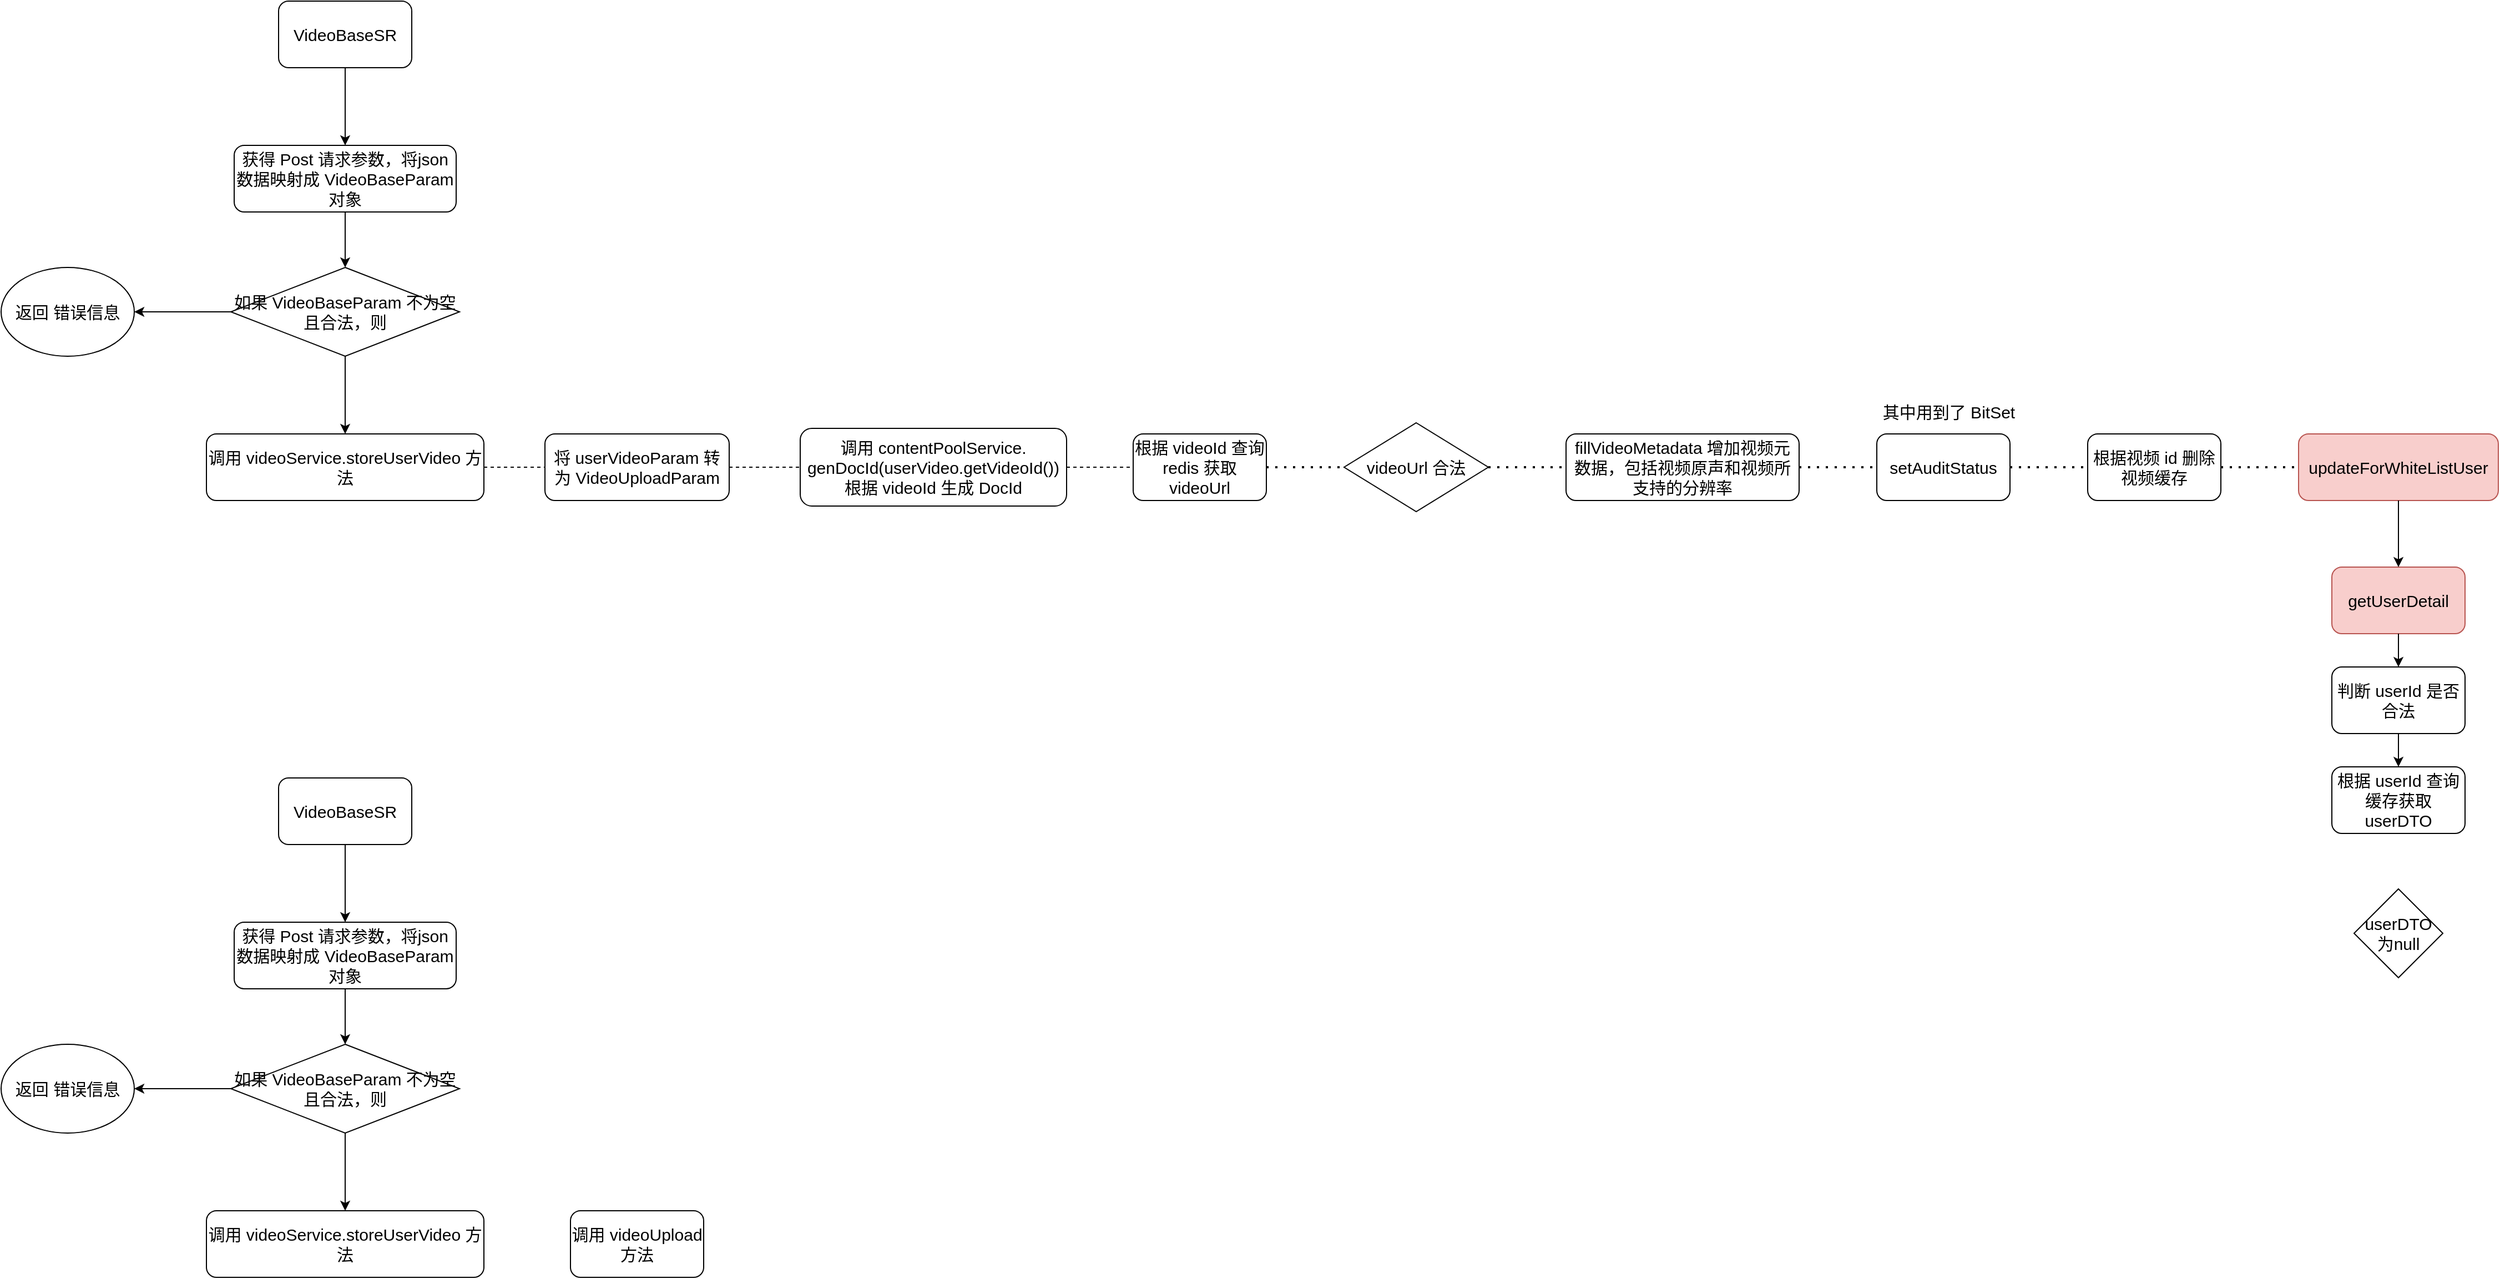 <mxfile version="14.9.6" type="github">
  <diagram id="a6OnzV1Ndyk_DHkABWHQ" name="第 1 页">
    <mxGraphModel dx="1865" dy="652" grid="1" gridSize="10" guides="1" tooltips="1" connect="1" arrows="1" fold="1" page="1" pageScale="1" pageWidth="827" pageHeight="1169" math="0" shadow="0">
      <root>
        <mxCell id="0" />
        <mxCell id="1" parent="0" />
        <mxCell id="ii8zYGcmFe8xObhYAkSk-1" value="VideoBaseSR" style="rounded=1;whiteSpace=wrap;html=1;fontSize=15;" parent="1" vertex="1">
          <mxGeometry x="150" y="60" width="120" height="60" as="geometry" />
        </mxCell>
        <mxCell id="ii8zYGcmFe8xObhYAkSk-2" value="获得 Post 请求参数，将json数据映射成&amp;nbsp;VideoBaseParam 对象" style="rounded=1;whiteSpace=wrap;html=1;fontSize=15;" parent="1" vertex="1">
          <mxGeometry x="110" y="190" width="200" height="60" as="geometry" />
        </mxCell>
        <mxCell id="ii8zYGcmFe8xObhYAkSk-4" value="调用&amp;nbsp;videoService.storeUserVideo 方法" style="rounded=1;whiteSpace=wrap;html=1;fontSize=15;" parent="1" vertex="1">
          <mxGeometry x="85" y="450" width="250" height="60" as="geometry" />
        </mxCell>
        <mxCell id="ii8zYGcmFe8xObhYAkSk-5" value="&lt;span&gt;如果&amp;nbsp;VideoBaseParam 不为空且合法，则&lt;/span&gt;" style="rhombus;whiteSpace=wrap;html=1;fontSize=15;" parent="1" vertex="1">
          <mxGeometry x="107" y="300" width="206" height="80" as="geometry" />
        </mxCell>
        <mxCell id="ii8zYGcmFe8xObhYAkSk-6" value="" style="endArrow=classic;html=1;fontSize=15;exitX=0.5;exitY=1;exitDx=0;exitDy=0;entryX=0.5;entryY=0;entryDx=0;entryDy=0;" parent="1" source="ii8zYGcmFe8xObhYAkSk-1" target="ii8zYGcmFe8xObhYAkSk-2" edge="1">
          <mxGeometry width="50" height="50" relative="1" as="geometry">
            <mxPoint x="230" y="170" as="sourcePoint" />
            <mxPoint x="460" y="100" as="targetPoint" />
          </mxGeometry>
        </mxCell>
        <mxCell id="ii8zYGcmFe8xObhYAkSk-7" value="" style="endArrow=classic;html=1;fontSize=15;exitX=0.5;exitY=1;exitDx=0;exitDy=0;entryX=0.5;entryY=0;entryDx=0;entryDy=0;" parent="1" source="ii8zYGcmFe8xObhYAkSk-2" target="ii8zYGcmFe8xObhYAkSk-5" edge="1">
          <mxGeometry width="50" height="50" relative="1" as="geometry">
            <mxPoint x="500" y="350" as="sourcePoint" />
            <mxPoint x="550" y="300" as="targetPoint" />
          </mxGeometry>
        </mxCell>
        <mxCell id="ii8zYGcmFe8xObhYAkSk-8" value="" style="endArrow=classic;html=1;fontSize=15;exitX=0.5;exitY=1;exitDx=0;exitDy=0;entryX=0.5;entryY=0;entryDx=0;entryDy=0;" parent="1" source="ii8zYGcmFe8xObhYAkSk-5" target="ii8zYGcmFe8xObhYAkSk-4" edge="1">
          <mxGeometry width="50" height="50" relative="1" as="geometry">
            <mxPoint x="320" y="410" as="sourcePoint" />
            <mxPoint x="370" y="360" as="targetPoint" />
          </mxGeometry>
        </mxCell>
        <mxCell id="ii8zYGcmFe8xObhYAkSk-9" value="" style="endArrow=classic;html=1;fontSize=15;exitX=0;exitY=0.5;exitDx=0;exitDy=0;" parent="1" source="ii8zYGcmFe8xObhYAkSk-5" edge="1">
          <mxGeometry width="50" height="50" relative="1" as="geometry">
            <mxPoint x="420" y="300" as="sourcePoint" />
            <mxPoint x="20" y="340" as="targetPoint" />
          </mxGeometry>
        </mxCell>
        <mxCell id="ii8zYGcmFe8xObhYAkSk-11" value="返回 错误信息" style="ellipse;whiteSpace=wrap;html=1;fontSize=15;" parent="1" vertex="1">
          <mxGeometry x="-100" y="300" width="120" height="80" as="geometry" />
        </mxCell>
        <mxCell id="ii8zYGcmFe8xObhYAkSk-12" value="将&amp;nbsp;userVideoParam 转为&amp;nbsp;VideoUploadParam" style="rounded=1;whiteSpace=wrap;html=1;fontSize=15;" parent="1" vertex="1">
          <mxGeometry x="390" y="450" width="166" height="60" as="geometry" />
        </mxCell>
        <mxCell id="ii8zYGcmFe8xObhYAkSk-14" value="调用&amp;nbsp;contentPoolService.&lt;br&gt;genDocId(userVideo.getVideoId())根据 videoId 生成 DocId" style="rounded=1;whiteSpace=wrap;html=1;fontSize=15;" parent="1" vertex="1">
          <mxGeometry x="620" y="445" width="240" height="70" as="geometry" />
        </mxCell>
        <mxCell id="ii8zYGcmFe8xObhYAkSk-15" value="根据 videoId 查询redis 获取 videoUrl" style="rounded=1;whiteSpace=wrap;html=1;fontSize=15;" parent="1" vertex="1">
          <mxGeometry x="920" y="450" width="120" height="60" as="geometry" />
        </mxCell>
        <mxCell id="ii8zYGcmFe8xObhYAkSk-16" value="videoUrl 合法" style="rhombus;whiteSpace=wrap;html=1;fontSize=15;" parent="1" vertex="1">
          <mxGeometry x="1110" y="440" width="130" height="80" as="geometry" />
        </mxCell>
        <mxCell id="ii8zYGcmFe8xObhYAkSk-17" value="" style="endArrow=none;dashed=1;html=1;fontSize=15;exitX=1;exitY=0.5;exitDx=0;exitDy=0;entryX=0;entryY=0.5;entryDx=0;entryDy=0;" parent="1" source="ii8zYGcmFe8xObhYAkSk-4" target="ii8zYGcmFe8xObhYAkSk-12" edge="1">
          <mxGeometry width="50" height="50" relative="1" as="geometry">
            <mxPoint x="320" y="610" as="sourcePoint" />
            <mxPoint x="370" y="560" as="targetPoint" />
          </mxGeometry>
        </mxCell>
        <mxCell id="ii8zYGcmFe8xObhYAkSk-18" value="" style="endArrow=none;dashed=1;html=1;fontSize=15;exitX=1;exitY=0.5;exitDx=0;exitDy=0;entryX=0;entryY=0.5;entryDx=0;entryDy=0;" parent="1" source="ii8zYGcmFe8xObhYAkSk-12" target="ii8zYGcmFe8xObhYAkSk-14" edge="1">
          <mxGeometry width="50" height="50" relative="1" as="geometry">
            <mxPoint x="570" y="410" as="sourcePoint" />
            <mxPoint x="620" y="360" as="targetPoint" />
          </mxGeometry>
        </mxCell>
        <mxCell id="ii8zYGcmFe8xObhYAkSk-19" value="" style="endArrow=none;dashed=1;html=1;fontSize=15;exitX=1;exitY=0.5;exitDx=0;exitDy=0;entryX=0;entryY=0.5;entryDx=0;entryDy=0;" parent="1" source="ii8zYGcmFe8xObhYAkSk-14" target="ii8zYGcmFe8xObhYAkSk-15" edge="1">
          <mxGeometry width="50" height="50" relative="1" as="geometry">
            <mxPoint x="880" y="430" as="sourcePoint" />
            <mxPoint x="930" y="380" as="targetPoint" />
          </mxGeometry>
        </mxCell>
        <mxCell id="ii8zYGcmFe8xObhYAkSk-20" value="" style="endArrow=none;dashed=1;html=1;dashPattern=1 3;strokeWidth=2;fontSize=15;exitX=1;exitY=0.5;exitDx=0;exitDy=0;entryX=0;entryY=0.5;entryDx=0;entryDy=0;" parent="1" source="ii8zYGcmFe8xObhYAkSk-15" target="ii8zYGcmFe8xObhYAkSk-16" edge="1">
          <mxGeometry width="50" height="50" relative="1" as="geometry">
            <mxPoint x="1040" y="440" as="sourcePoint" />
            <mxPoint x="1090" y="390" as="targetPoint" />
          </mxGeometry>
        </mxCell>
        <mxCell id="ii8zYGcmFe8xObhYAkSk-21" value="fillVideoMetadata 增加视频元数据，包括视频原声和视频所支持的分辨率" style="rounded=1;whiteSpace=wrap;html=1;fontSize=15;" parent="1" vertex="1">
          <mxGeometry x="1310" y="450" width="210" height="60" as="geometry" />
        </mxCell>
        <mxCell id="ii8zYGcmFe8xObhYAkSk-22" value="setAuditStatus" style="rounded=1;whiteSpace=wrap;html=1;fontSize=15;" parent="1" vertex="1">
          <mxGeometry x="1590" y="450" width="120" height="60" as="geometry" />
        </mxCell>
        <mxCell id="ii8zYGcmFe8xObhYAkSk-23" value="其中用到了 BitSet" style="text;html=1;strokeColor=none;fillColor=none;align=center;verticalAlign=middle;whiteSpace=wrap;rounded=0;fontSize=15;" parent="1" vertex="1">
          <mxGeometry x="1590" y="420" width="130" height="20" as="geometry" />
        </mxCell>
        <mxCell id="ii8zYGcmFe8xObhYAkSk-25" value="根据视频 id 删除视频缓存" style="rounded=1;whiteSpace=wrap;html=1;fontSize=15;" parent="1" vertex="1">
          <mxGeometry x="1780" y="450" width="120" height="60" as="geometry" />
        </mxCell>
        <mxCell id="ii8zYGcmFe8xObhYAkSk-26" value="updateForWhiteListUser" style="rounded=1;whiteSpace=wrap;html=1;fontSize=15;fillColor=#f8cecc;strokeColor=#b85450;" parent="1" vertex="1">
          <mxGeometry x="1970" y="450" width="180" height="60" as="geometry" />
        </mxCell>
        <mxCell id="ii8zYGcmFe8xObhYAkSk-29" value="getUserDetail" style="rounded=1;whiteSpace=wrap;html=1;fontSize=15;fillColor=#f8cecc;strokeColor=#b85450;" parent="1" vertex="1">
          <mxGeometry x="2000" y="570" width="120" height="60" as="geometry" />
        </mxCell>
        <mxCell id="ii8zYGcmFe8xObhYAkSk-30" value="判断 userId 是否合法" style="rounded=1;whiteSpace=wrap;html=1;fontSize=15;" parent="1" vertex="1">
          <mxGeometry x="2000" y="660" width="120" height="60" as="geometry" />
        </mxCell>
        <mxCell id="ii8zYGcmFe8xObhYAkSk-31" value="根据 userId 查询缓存获取 userDTO" style="rounded=1;whiteSpace=wrap;html=1;fontSize=15;" parent="1" vertex="1">
          <mxGeometry x="2000" y="750" width="120" height="60" as="geometry" />
        </mxCell>
        <mxCell id="ii8zYGcmFe8xObhYAkSk-32" value="" style="endArrow=none;dashed=1;html=1;dashPattern=1 3;strokeWidth=2;fontSize=15;exitX=1;exitY=0.5;exitDx=0;exitDy=0;entryX=0;entryY=0.5;entryDx=0;entryDy=0;" parent="1" source="ii8zYGcmFe8xObhYAkSk-22" target="ii8zYGcmFe8xObhYAkSk-25" edge="1">
          <mxGeometry width="50" height="50" relative="1" as="geometry">
            <mxPoint x="1740" y="610" as="sourcePoint" />
            <mxPoint x="1790" y="560" as="targetPoint" />
          </mxGeometry>
        </mxCell>
        <mxCell id="ii8zYGcmFe8xObhYAkSk-33" value="" style="endArrow=none;dashed=1;html=1;dashPattern=1 3;strokeWidth=2;fontSize=15;exitX=1;exitY=0.5;exitDx=0;exitDy=0;" parent="1" source="ii8zYGcmFe8xObhYAkSk-21" target="ii8zYGcmFe8xObhYAkSk-22" edge="1">
          <mxGeometry width="50" height="50" relative="1" as="geometry">
            <mxPoint x="1490" y="580" as="sourcePoint" />
            <mxPoint x="1540" y="530" as="targetPoint" />
          </mxGeometry>
        </mxCell>
        <mxCell id="ii8zYGcmFe8xObhYAkSk-34" value="" style="endArrow=none;dashed=1;html=1;dashPattern=1 3;strokeWidth=2;fontSize=15;exitX=1;exitY=0.5;exitDx=0;exitDy=0;entryX=0;entryY=0.5;entryDx=0;entryDy=0;" parent="1" source="ii8zYGcmFe8xObhYAkSk-16" target="ii8zYGcmFe8xObhYAkSk-21" edge="1">
          <mxGeometry width="50" height="50" relative="1" as="geometry">
            <mxPoint x="1280" y="590" as="sourcePoint" />
            <mxPoint x="1330" y="540" as="targetPoint" />
          </mxGeometry>
        </mxCell>
        <mxCell id="ii8zYGcmFe8xObhYAkSk-35" value="" style="endArrow=none;dashed=1;html=1;dashPattern=1 3;strokeWidth=2;fontSize=15;exitX=1;exitY=0.5;exitDx=0;exitDy=0;entryX=0;entryY=0.5;entryDx=0;entryDy=0;" parent="1" source="ii8zYGcmFe8xObhYAkSk-25" target="ii8zYGcmFe8xObhYAkSk-26" edge="1">
          <mxGeometry width="50" height="50" relative="1" as="geometry">
            <mxPoint x="1810" y="600" as="sourcePoint" />
            <mxPoint x="1860" y="550" as="targetPoint" />
          </mxGeometry>
        </mxCell>
        <mxCell id="ii8zYGcmFe8xObhYAkSk-38" value="" style="endArrow=classic;html=1;fontSize=15;exitX=0.5;exitY=1;exitDx=0;exitDy=0;entryX=0.5;entryY=0;entryDx=0;entryDy=0;" parent="1" source="ii8zYGcmFe8xObhYAkSk-26" target="ii8zYGcmFe8xObhYAkSk-29" edge="1">
          <mxGeometry width="50" height="50" relative="1" as="geometry">
            <mxPoint x="1920" y="610" as="sourcePoint" />
            <mxPoint x="1970" y="560" as="targetPoint" />
          </mxGeometry>
        </mxCell>
        <mxCell id="ii8zYGcmFe8xObhYAkSk-39" value="" style="endArrow=classic;html=1;fontSize=15;exitX=0.5;exitY=1;exitDx=0;exitDy=0;entryX=0.5;entryY=0;entryDx=0;entryDy=0;" parent="1" source="ii8zYGcmFe8xObhYAkSk-29" target="ii8zYGcmFe8xObhYAkSk-30" edge="1">
          <mxGeometry width="50" height="50" relative="1" as="geometry">
            <mxPoint x="1880" y="640" as="sourcePoint" />
            <mxPoint x="1930" y="590" as="targetPoint" />
          </mxGeometry>
        </mxCell>
        <mxCell id="ii8zYGcmFe8xObhYAkSk-40" value="" style="endArrow=classic;html=1;fontSize=15;exitX=0.5;exitY=1;exitDx=0;exitDy=0;entryX=0.5;entryY=0;entryDx=0;entryDy=0;" parent="1" source="ii8zYGcmFe8xObhYAkSk-30" target="ii8zYGcmFe8xObhYAkSk-31" edge="1">
          <mxGeometry width="50" height="50" relative="1" as="geometry">
            <mxPoint x="1880" y="670" as="sourcePoint" />
            <mxPoint x="1930" y="620" as="targetPoint" />
          </mxGeometry>
        </mxCell>
        <mxCell id="ii8zYGcmFe8xObhYAkSk-41" value="userDTO 为null" style="rhombus;whiteSpace=wrap;html=1;fontSize=15;" parent="1" vertex="1">
          <mxGeometry x="2020" y="860" width="80" height="80" as="geometry" />
        </mxCell>
        <mxCell id="U-K7W_-wxtddjvLADjQt-1" value="VideoBaseSR" style="rounded=1;whiteSpace=wrap;html=1;fontSize=15;" parent="1" vertex="1">
          <mxGeometry x="150" y="760" width="120" height="60" as="geometry" />
        </mxCell>
        <mxCell id="U-K7W_-wxtddjvLADjQt-2" value="获得 Post 请求参数，将json数据映射成&amp;nbsp;VideoBaseParam 对象" style="rounded=1;whiteSpace=wrap;html=1;fontSize=15;" parent="1" vertex="1">
          <mxGeometry x="110" y="890" width="200" height="60" as="geometry" />
        </mxCell>
        <mxCell id="U-K7W_-wxtddjvLADjQt-3" value="调用&amp;nbsp;videoService.storeUserVideo 方法" style="rounded=1;whiteSpace=wrap;html=1;fontSize=15;" parent="1" vertex="1">
          <mxGeometry x="85" y="1150" width="250" height="60" as="geometry" />
        </mxCell>
        <mxCell id="U-K7W_-wxtddjvLADjQt-4" value="&lt;span&gt;如果&amp;nbsp;VideoBaseParam 不为空且合法，则&lt;/span&gt;" style="rhombus;whiteSpace=wrap;html=1;fontSize=15;" parent="1" vertex="1">
          <mxGeometry x="107" y="1000" width="206" height="80" as="geometry" />
        </mxCell>
        <mxCell id="U-K7W_-wxtddjvLADjQt-5" value="" style="endArrow=classic;html=1;fontSize=15;exitX=0.5;exitY=1;exitDx=0;exitDy=0;entryX=0.5;entryY=0;entryDx=0;entryDy=0;" parent="1" source="U-K7W_-wxtddjvLADjQt-1" target="U-K7W_-wxtddjvLADjQt-2" edge="1">
          <mxGeometry width="50" height="50" relative="1" as="geometry">
            <mxPoint x="230" y="870" as="sourcePoint" />
            <mxPoint x="460" y="800" as="targetPoint" />
          </mxGeometry>
        </mxCell>
        <mxCell id="U-K7W_-wxtddjvLADjQt-6" value="" style="endArrow=classic;html=1;fontSize=15;exitX=0.5;exitY=1;exitDx=0;exitDy=0;entryX=0.5;entryY=0;entryDx=0;entryDy=0;" parent="1" source="U-K7W_-wxtddjvLADjQt-2" target="U-K7W_-wxtddjvLADjQt-4" edge="1">
          <mxGeometry width="50" height="50" relative="1" as="geometry">
            <mxPoint x="500" y="1050" as="sourcePoint" />
            <mxPoint x="550" y="1000" as="targetPoint" />
          </mxGeometry>
        </mxCell>
        <mxCell id="U-K7W_-wxtddjvLADjQt-7" value="" style="endArrow=classic;html=1;fontSize=15;exitX=0.5;exitY=1;exitDx=0;exitDy=0;entryX=0.5;entryY=0;entryDx=0;entryDy=0;" parent="1" source="U-K7W_-wxtddjvLADjQt-4" target="U-K7W_-wxtddjvLADjQt-3" edge="1">
          <mxGeometry width="50" height="50" relative="1" as="geometry">
            <mxPoint x="320" y="1110" as="sourcePoint" />
            <mxPoint x="370" y="1060" as="targetPoint" />
          </mxGeometry>
        </mxCell>
        <mxCell id="U-K7W_-wxtddjvLADjQt-8" value="" style="endArrow=classic;html=1;fontSize=15;exitX=0;exitY=0.5;exitDx=0;exitDy=0;" parent="1" source="U-K7W_-wxtddjvLADjQt-4" edge="1">
          <mxGeometry width="50" height="50" relative="1" as="geometry">
            <mxPoint x="420" y="1000" as="sourcePoint" />
            <mxPoint x="20" y="1040" as="targetPoint" />
          </mxGeometry>
        </mxCell>
        <mxCell id="U-K7W_-wxtddjvLADjQt-9" value="返回 错误信息" style="ellipse;whiteSpace=wrap;html=1;fontSize=15;" parent="1" vertex="1">
          <mxGeometry x="-100" y="1000" width="120" height="80" as="geometry" />
        </mxCell>
        <mxCell id="Qp-zmMEZd6aNc9Hle5iR-1" value="调用 videoUpload 方法" style="rounded=1;whiteSpace=wrap;html=1;fontSize=15;" vertex="1" parent="1">
          <mxGeometry x="413" y="1150" width="120" height="60" as="geometry" />
        </mxCell>
      </root>
    </mxGraphModel>
  </diagram>
</mxfile>
